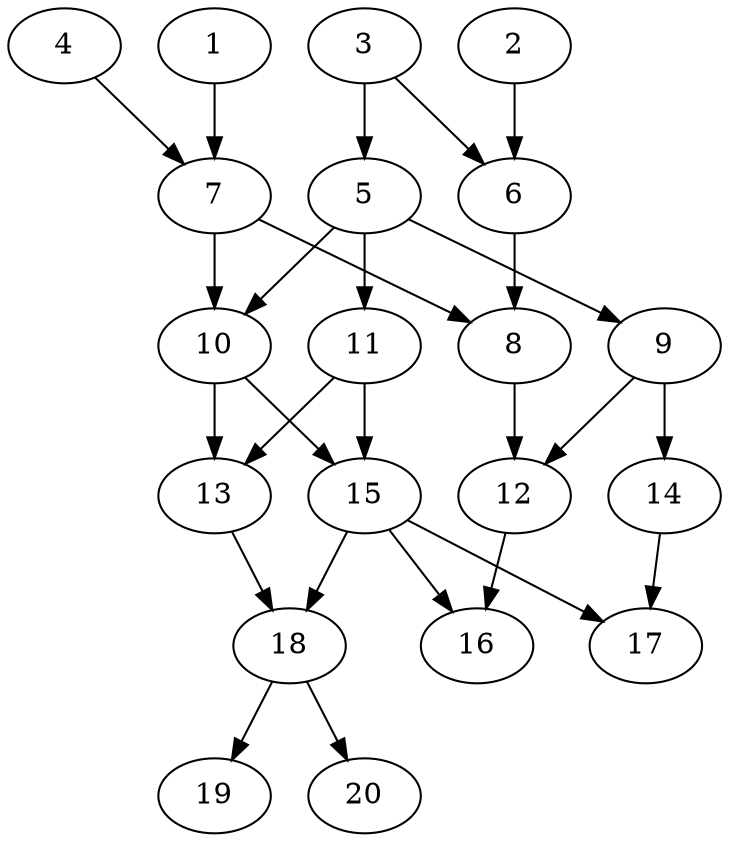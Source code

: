// DAG automatically generated by daggen at Thu Oct  3 13:58:42 2019
// ./daggen --dot -n 20 --ccr 0.3 --fat 0.5 --regular 0.9 --density 0.5 --mindata 5242880 --maxdata 52428800 
digraph G {
  1 [size="117534720", alpha="0.18", expect_size="35260416"] 
  1 -> 7 [size ="35260416"]
  2 [size="161737387", alpha="0.12", expect_size="48521216"] 
  2 -> 6 [size ="48521216"]
  3 [size="61047467", alpha="0.08", expect_size="18314240"] 
  3 -> 5 [size ="18314240"]
  3 -> 6 [size ="18314240"]
  4 [size="51490133", alpha="0.11", expect_size="15447040"] 
  4 -> 7 [size ="15447040"]
  5 [size="101946027", alpha="0.17", expect_size="30583808"] 
  5 -> 9 [size ="30583808"]
  5 -> 10 [size ="30583808"]
  5 -> 11 [size ="30583808"]
  6 [size="40724480", alpha="0.02", expect_size="12217344"] 
  6 -> 8 [size ="12217344"]
  7 [size="102526293", alpha="0.17", expect_size="30757888"] 
  7 -> 8 [size ="30757888"]
  7 -> 10 [size ="30757888"]
  8 [size="44523520", alpha="0.17", expect_size="13357056"] 
  8 -> 12 [size ="13357056"]
  9 [size="55381333", alpha="0.04", expect_size="16614400"] 
  9 -> 12 [size ="16614400"]
  9 -> 14 [size ="16614400"]
  10 [size="165758293", alpha="0.13", expect_size="49727488"] 
  10 -> 13 [size ="49727488"]
  10 -> 15 [size ="49727488"]
  11 [size="21275307", alpha="0.14", expect_size="6382592"] 
  11 -> 13 [size ="6382592"]
  11 -> 15 [size ="6382592"]
  12 [size="163843413", alpha="0.10", expect_size="49153024"] 
  12 -> 16 [size ="49153024"]
  13 [size="99741013", alpha="0.05", expect_size="29922304"] 
  13 -> 18 [size ="29922304"]
  14 [size="163505493", alpha="0.03", expect_size="49051648"] 
  14 -> 17 [size ="49051648"]
  15 [size="96180907", alpha="0.06", expect_size="28854272"] 
  15 -> 16 [size ="28854272"]
  15 -> 17 [size ="28854272"]
  15 -> 18 [size ="28854272"]
  16 [size="74345813", alpha="0.11", expect_size="22303744"] 
  17 [size="90736640", alpha="0.04", expect_size="27220992"] 
  18 [size="65344853", alpha="0.03", expect_size="19603456"] 
  18 -> 19 [size ="19603456"]
  18 -> 20 [size ="19603456"]
  19 [size="40970240", alpha="0.03", expect_size="12291072"] 
  20 [size="76154880", alpha="0.12", expect_size="22846464"] 
}
